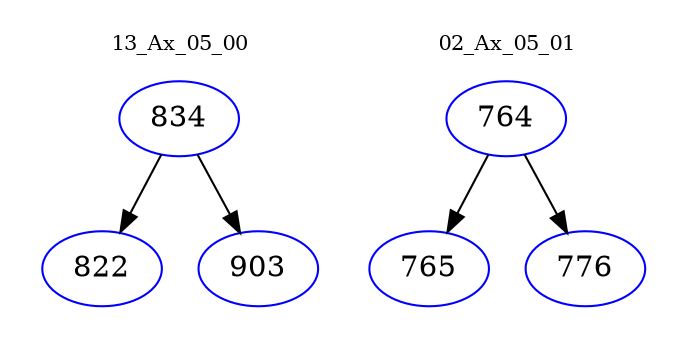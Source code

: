 digraph{
subgraph cluster_0 {
color = white
label = "13_Ax_05_00";
fontsize=10;
T0_834 [label="834", color="blue"]
T0_834 -> T0_822 [color="black"]
T0_822 [label="822", color="blue"]
T0_834 -> T0_903 [color="black"]
T0_903 [label="903", color="blue"]
}
subgraph cluster_1 {
color = white
label = "02_Ax_05_01";
fontsize=10;
T1_764 [label="764", color="blue"]
T1_764 -> T1_765 [color="black"]
T1_765 [label="765", color="blue"]
T1_764 -> T1_776 [color="black"]
T1_776 [label="776", color="blue"]
}
}
